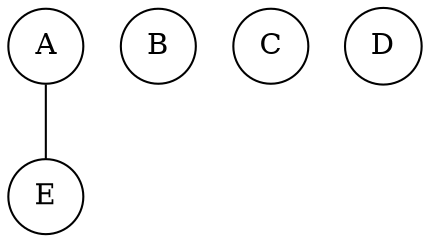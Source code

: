 Graph G018 {
  A [shape=circle];
  B [shape=circle];
  C [shape=circle];
  D [shape=circle];
  E [shape=circle];
  A -- E;
}
